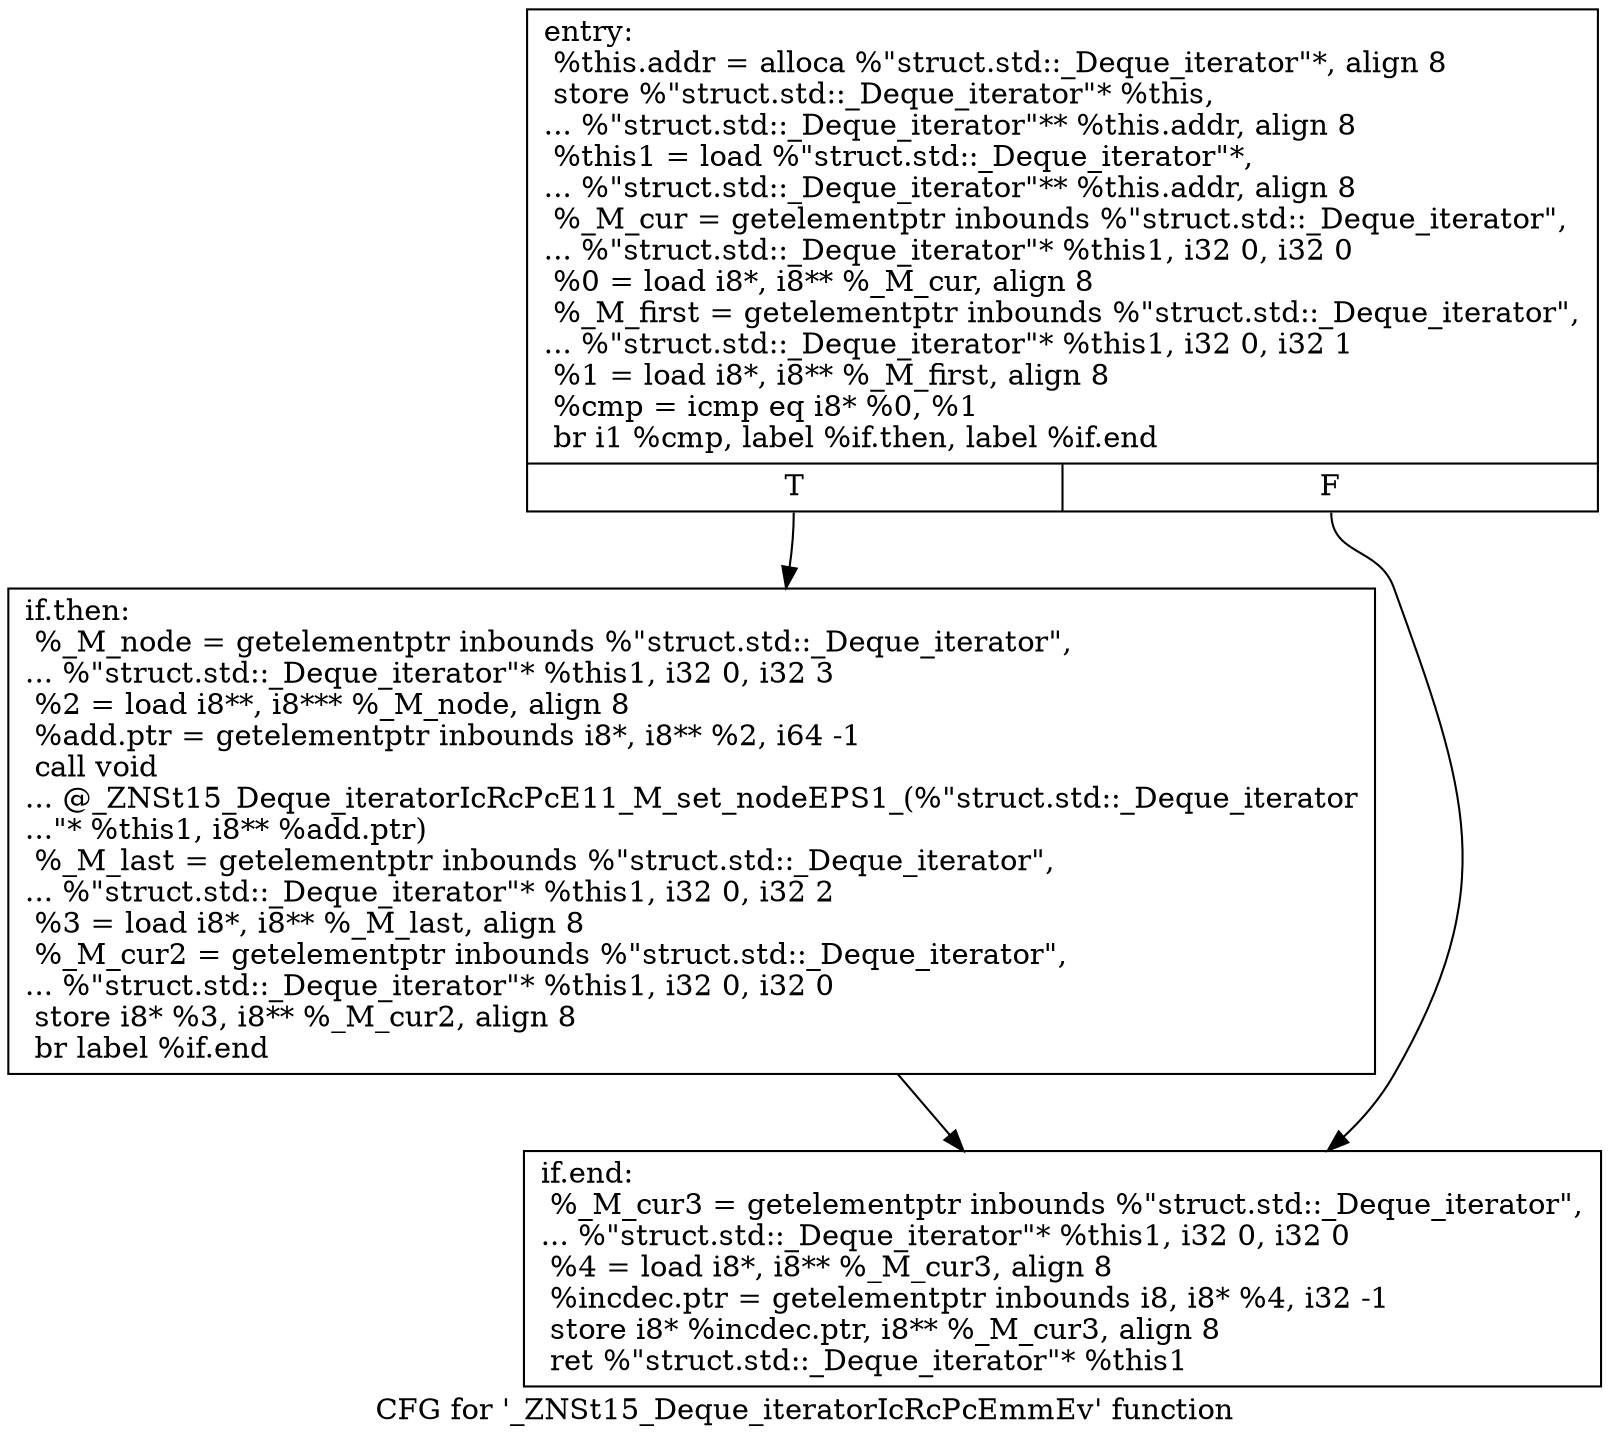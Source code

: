 digraph "CFG for '_ZNSt15_Deque_iteratorIcRcPcEmmEv' function" {
	label="CFG for '_ZNSt15_Deque_iteratorIcRcPcEmmEv' function";

	Node0x6b83d70 [shape=record,label="{entry:\l  %this.addr = alloca %\"struct.std::_Deque_iterator\"*, align 8\l  store %\"struct.std::_Deque_iterator\"* %this,\l... %\"struct.std::_Deque_iterator\"** %this.addr, align 8\l  %this1 = load %\"struct.std::_Deque_iterator\"*,\l... %\"struct.std::_Deque_iterator\"** %this.addr, align 8\l  %_M_cur = getelementptr inbounds %\"struct.std::_Deque_iterator\",\l... %\"struct.std::_Deque_iterator\"* %this1, i32 0, i32 0\l  %0 = load i8*, i8** %_M_cur, align 8\l  %_M_first = getelementptr inbounds %\"struct.std::_Deque_iterator\",\l... %\"struct.std::_Deque_iterator\"* %this1, i32 0, i32 1\l  %1 = load i8*, i8** %_M_first, align 8\l  %cmp = icmp eq i8* %0, %1\l  br i1 %cmp, label %if.then, label %if.end\l|{<s0>T|<s1>F}}"];
	Node0x6b83d70:s0 -> Node0x6b84160;
	Node0x6b83d70:s1 -> Node0x6b84230;
	Node0x6b84160 [shape=record,label="{if.then:                                          \l  %_M_node = getelementptr inbounds %\"struct.std::_Deque_iterator\",\l... %\"struct.std::_Deque_iterator\"* %this1, i32 0, i32 3\l  %2 = load i8**, i8*** %_M_node, align 8\l  %add.ptr = getelementptr inbounds i8*, i8** %2, i64 -1\l  call void\l... @_ZNSt15_Deque_iteratorIcRcPcE11_M_set_nodeEPS1_(%\"struct.std::_Deque_iterator\l...\"* %this1, i8** %add.ptr)\l  %_M_last = getelementptr inbounds %\"struct.std::_Deque_iterator\",\l... %\"struct.std::_Deque_iterator\"* %this1, i32 0, i32 2\l  %3 = load i8*, i8** %_M_last, align 8\l  %_M_cur2 = getelementptr inbounds %\"struct.std::_Deque_iterator\",\l... %\"struct.std::_Deque_iterator\"* %this1, i32 0, i32 0\l  store i8* %3, i8** %_M_cur2, align 8\l  br label %if.end\l}"];
	Node0x6b84160 -> Node0x6b84230;
	Node0x6b84230 [shape=record,label="{if.end:                                           \l  %_M_cur3 = getelementptr inbounds %\"struct.std::_Deque_iterator\",\l... %\"struct.std::_Deque_iterator\"* %this1, i32 0, i32 0\l  %4 = load i8*, i8** %_M_cur3, align 8\l  %incdec.ptr = getelementptr inbounds i8, i8* %4, i32 -1\l  store i8* %incdec.ptr, i8** %_M_cur3, align 8\l  ret %\"struct.std::_Deque_iterator\"* %this1\l}"];
}
